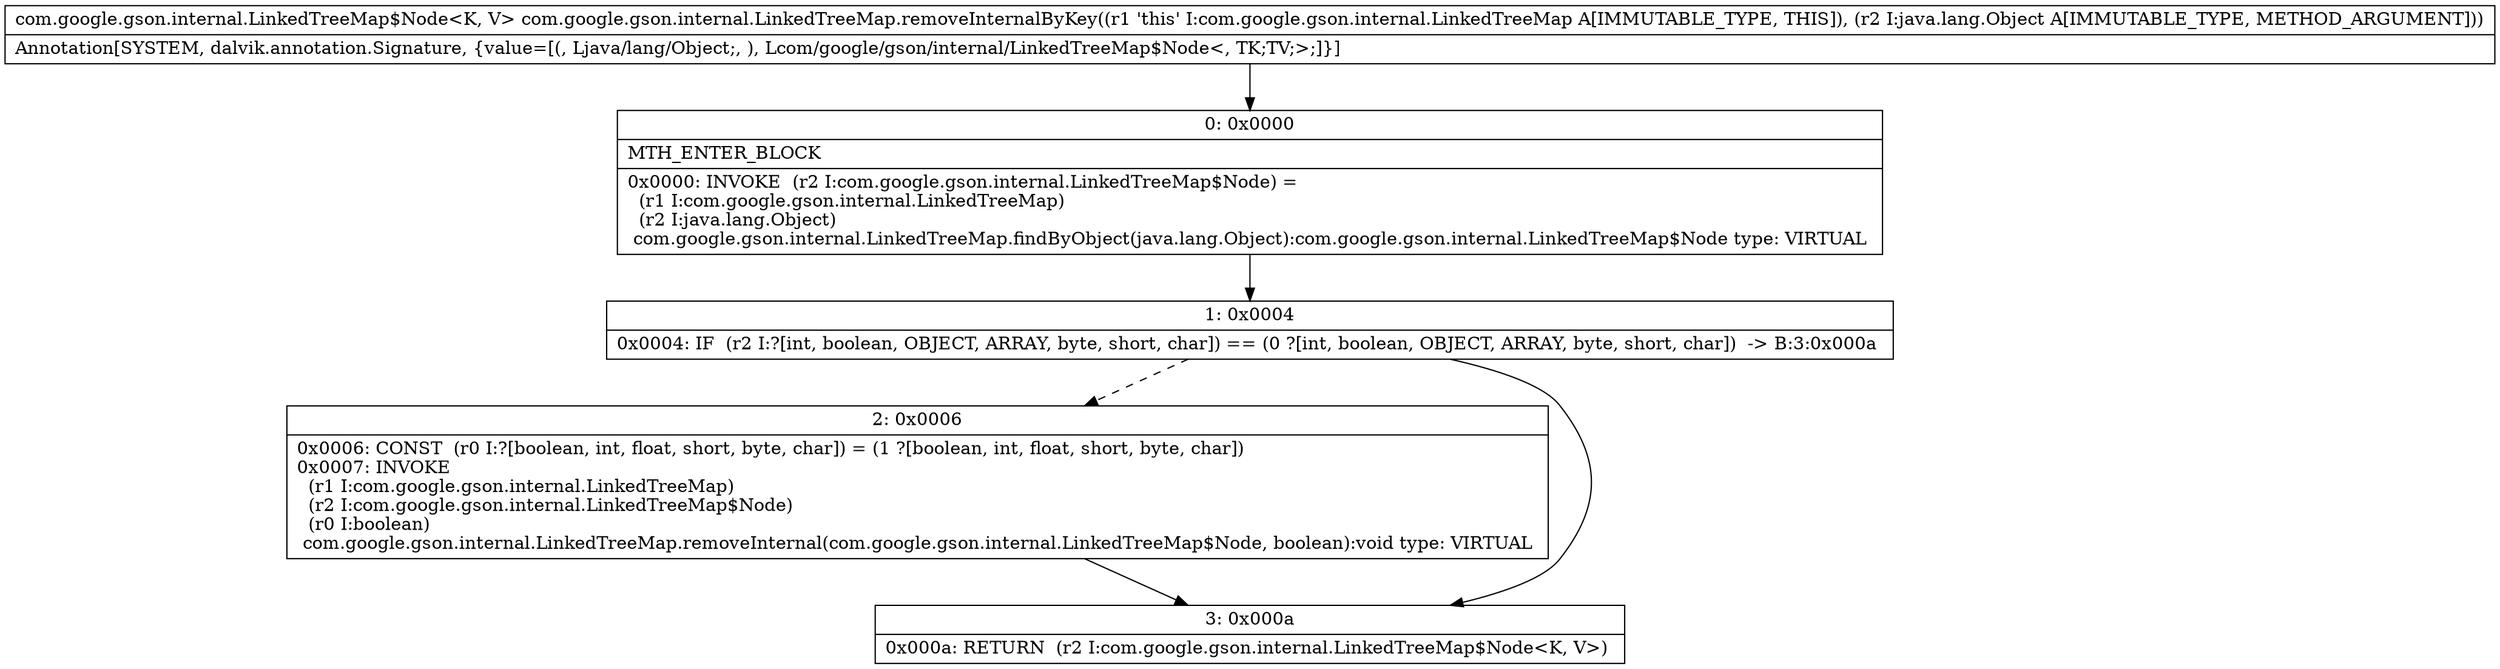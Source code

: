 digraph "CFG forcom.google.gson.internal.LinkedTreeMap.removeInternalByKey(Ljava\/lang\/Object;)Lcom\/google\/gson\/internal\/LinkedTreeMap$Node;" {
Node_0 [shape=record,label="{0\:\ 0x0000|MTH_ENTER_BLOCK\l|0x0000: INVOKE  (r2 I:com.google.gson.internal.LinkedTreeMap$Node) = \l  (r1 I:com.google.gson.internal.LinkedTreeMap)\l  (r2 I:java.lang.Object)\l com.google.gson.internal.LinkedTreeMap.findByObject(java.lang.Object):com.google.gson.internal.LinkedTreeMap$Node type: VIRTUAL \l}"];
Node_1 [shape=record,label="{1\:\ 0x0004|0x0004: IF  (r2 I:?[int, boolean, OBJECT, ARRAY, byte, short, char]) == (0 ?[int, boolean, OBJECT, ARRAY, byte, short, char])  \-\> B:3:0x000a \l}"];
Node_2 [shape=record,label="{2\:\ 0x0006|0x0006: CONST  (r0 I:?[boolean, int, float, short, byte, char]) = (1 ?[boolean, int, float, short, byte, char]) \l0x0007: INVOKE  \l  (r1 I:com.google.gson.internal.LinkedTreeMap)\l  (r2 I:com.google.gson.internal.LinkedTreeMap$Node)\l  (r0 I:boolean)\l com.google.gson.internal.LinkedTreeMap.removeInternal(com.google.gson.internal.LinkedTreeMap$Node, boolean):void type: VIRTUAL \l}"];
Node_3 [shape=record,label="{3\:\ 0x000a|0x000a: RETURN  (r2 I:com.google.gson.internal.LinkedTreeMap$Node\<K, V\>) \l}"];
MethodNode[shape=record,label="{com.google.gson.internal.LinkedTreeMap$Node\<K, V\> com.google.gson.internal.LinkedTreeMap.removeInternalByKey((r1 'this' I:com.google.gson.internal.LinkedTreeMap A[IMMUTABLE_TYPE, THIS]), (r2 I:java.lang.Object A[IMMUTABLE_TYPE, METHOD_ARGUMENT]))  | Annotation[SYSTEM, dalvik.annotation.Signature, \{value=[(, Ljava\/lang\/Object;, ), Lcom\/google\/gson\/internal\/LinkedTreeMap$Node\<, TK;TV;\>;]\}]\l}"];
MethodNode -> Node_0;
Node_0 -> Node_1;
Node_1 -> Node_2[style=dashed];
Node_1 -> Node_3;
Node_2 -> Node_3;
}

